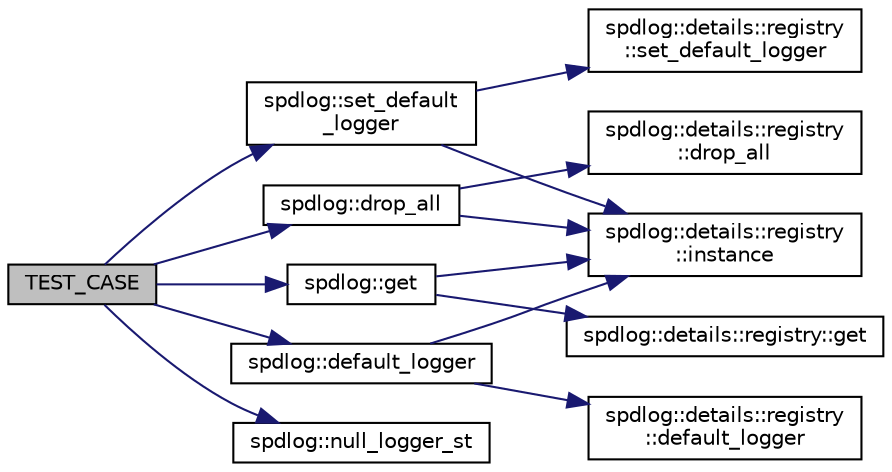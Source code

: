 digraph "TEST_CASE"
{
  edge [fontname="Helvetica",fontsize="10",labelfontname="Helvetica",labelfontsize="10"];
  node [fontname="Helvetica",fontsize="10",shape=record];
  rankdir="LR";
  Node1 [label="TEST_CASE",height=0.2,width=0.4,color="black", fillcolor="grey75", style="filled" fontcolor="black"];
  Node1 -> Node2 [color="midnightblue",fontsize="10",style="solid",fontname="Helvetica"];
  Node2 [label="spdlog::drop_all",height=0.2,width=0.4,color="black", fillcolor="white", style="filled",URL="$namespacespdlog.html#ab1211636fc47637f4dc5ee9a18aa1bce"];
  Node2 -> Node3 [color="midnightblue",fontsize="10",style="solid",fontname="Helvetica"];
  Node3 [label="spdlog::details::registry\l::instance",height=0.2,width=0.4,color="black", fillcolor="white", style="filled",URL="$classspdlog_1_1details_1_1registry.html#a58a1bbb352f751f6b729bc57bfadd6be"];
  Node2 -> Node4 [color="midnightblue",fontsize="10",style="solid",fontname="Helvetica"];
  Node4 [label="spdlog::details::registry\l::drop_all",height=0.2,width=0.4,color="black", fillcolor="white", style="filled",URL="$classspdlog_1_1details_1_1registry.html#a127ccc3786f6ddef57f16d354ba4db91"];
  Node1 -> Node5 [color="midnightblue",fontsize="10",style="solid",fontname="Helvetica"];
  Node5 [label="spdlog::set_default\l_logger",height=0.2,width=0.4,color="black", fillcolor="white", style="filled",URL="$namespacespdlog.html#ab8a13bd805e706298e1e396ee5ac93bb"];
  Node5 -> Node3 [color="midnightblue",fontsize="10",style="solid",fontname="Helvetica"];
  Node5 -> Node6 [color="midnightblue",fontsize="10",style="solid",fontname="Helvetica"];
  Node6 [label="spdlog::details::registry\l::set_default_logger",height=0.2,width=0.4,color="black", fillcolor="white", style="filled",URL="$classspdlog_1_1details_1_1registry.html#ae2a45628046a1d0cd3f8de81a5556acb"];
  Node1 -> Node7 [color="midnightblue",fontsize="10",style="solid",fontname="Helvetica"];
  Node7 [label="spdlog::null_logger_st",height=0.2,width=0.4,color="black", fillcolor="white", style="filled",URL="$namespacespdlog.html#af6a7d6f86b50ab1c5c346949ca5af564"];
  Node1 -> Node8 [color="midnightblue",fontsize="10",style="solid",fontname="Helvetica"];
  Node8 [label="spdlog::get",height=0.2,width=0.4,color="black", fillcolor="white", style="filled",URL="$namespacespdlog.html#a658d68d4ebdb11793b1e78582f108674"];
  Node8 -> Node3 [color="midnightblue",fontsize="10",style="solid",fontname="Helvetica"];
  Node8 -> Node9 [color="midnightblue",fontsize="10",style="solid",fontname="Helvetica"];
  Node9 [label="spdlog::details::registry::get",height=0.2,width=0.4,color="black", fillcolor="white", style="filled",URL="$classspdlog_1_1details_1_1registry.html#a43cb4919dd9f66cf4eeeeaf9774caade"];
  Node1 -> Node10 [color="midnightblue",fontsize="10",style="solid",fontname="Helvetica"];
  Node10 [label="spdlog::default_logger",height=0.2,width=0.4,color="black", fillcolor="white", style="filled",URL="$namespacespdlog.html#a9e6a16853c325306188a7f6f642eba94"];
  Node10 -> Node3 [color="midnightblue",fontsize="10",style="solid",fontname="Helvetica"];
  Node10 -> Node11 [color="midnightblue",fontsize="10",style="solid",fontname="Helvetica"];
  Node11 [label="spdlog::details::registry\l::default_logger",height=0.2,width=0.4,color="black", fillcolor="white", style="filled",URL="$classspdlog_1_1details_1_1registry.html#af6c1f16e0433b6400aef5219fa1b81ea"];
}
